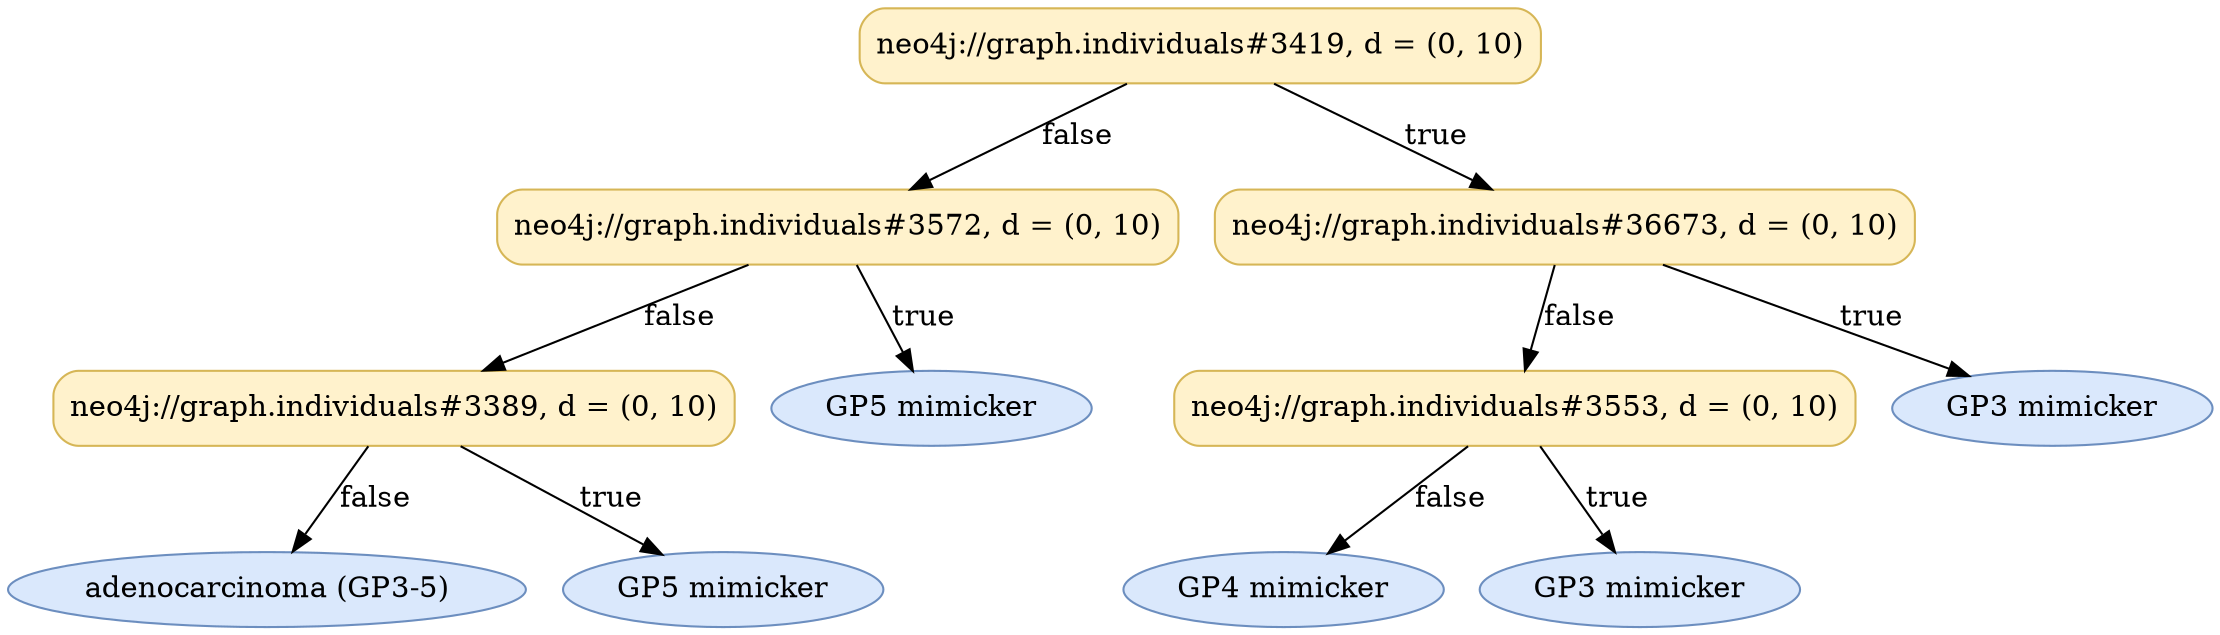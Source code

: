 digraph DT{
label=""
fontname="Times-Roman"
node[fontname="Times-Roman"];
Node1 [label="neo4j://graph.individuals#3419, d = (0, 10)", fillcolor="#FFF2CC", color="#D6B656", style="rounded,filled", shape="box"];
Node2 [label="neo4j://graph.individuals#3572, d = (0, 10)", fillcolor="#FFF2CC", color="#D6B656", style="rounded,filled", shape="box"];
Node3 [label="neo4j://graph.individuals#3389, d = (0, 10)", fillcolor="#FFF2CC", color="#D6B656", style="rounded,filled", shape="box"];
Node4 [label="adenocarcinoma (GP3-5)", fillcolor="#DAE8FC", color="#6C8EBF", style="rounded,filled", shape="ellipse"];
Node3 -> Node4 [label="false"];
Node5 [label="GP5 mimicker", fillcolor="#DAE8FC", color="#6C8EBF", style="rounded,filled", shape="ellipse"];
Node3 -> Node5 [label="true"];
Node2 -> Node3 [label="false"];
Node6 [label="GP5 mimicker", fillcolor="#DAE8FC", color="#6C8EBF", style="rounded,filled", shape="ellipse"];
Node2 -> Node6 [label="true"];
Node1 -> Node2 [label="false"];
Node7 [label="neo4j://graph.individuals#36673, d = (0, 10)", fillcolor="#FFF2CC", color="#D6B656", style="rounded,filled", shape="box"];
Node8 [label="neo4j://graph.individuals#3553, d = (0, 10)", fillcolor="#FFF2CC", color="#D6B656", style="rounded,filled", shape="box"];
Node9 [label="GP4 mimicker", fillcolor="#DAE8FC", color="#6C8EBF", style="rounded,filled", shape="ellipse"];
Node8 -> Node9 [label="false"];
Node10 [label="GP3 mimicker", fillcolor="#DAE8FC", color="#6C8EBF", style="rounded,filled", shape="ellipse"];
Node8 -> Node10 [label="true"];
Node7 -> Node8 [label="false"];
Node11 [label="GP3 mimicker", fillcolor="#DAE8FC", color="#6C8EBF", style="rounded,filled", shape="ellipse"];
Node7 -> Node11 [label="true"];
Node1 -> Node7 [label="true"];
}